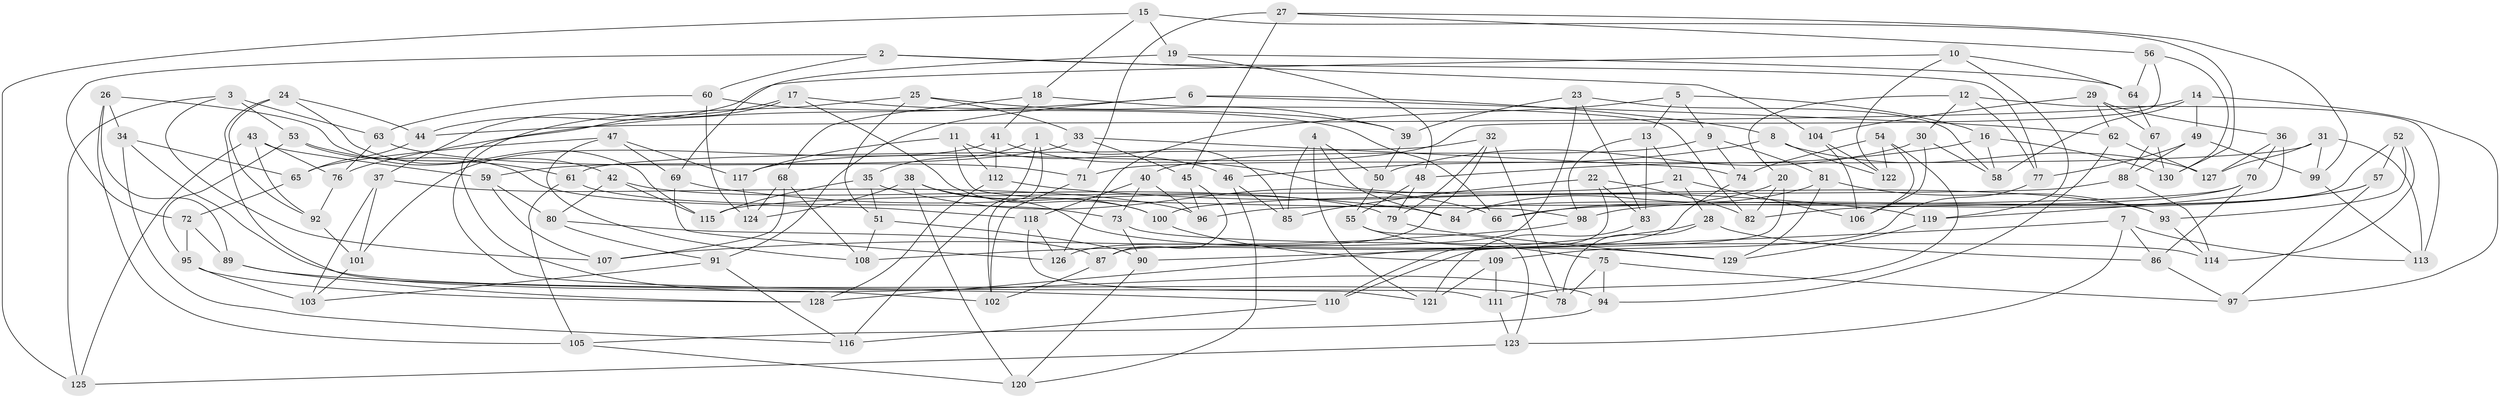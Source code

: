 // coarse degree distribution, {4: 0.8709677419354839, 11: 0.043010752688172046, 12: 0.021505376344086023, 9: 0.010752688172043012, 7: 0.010752688172043012, 10: 0.010752688172043012, 3: 0.021505376344086023, 6: 0.010752688172043012}
// Generated by graph-tools (version 1.1) at 2025/53/03/04/25 22:53:40]
// undirected, 130 vertices, 260 edges
graph export_dot {
  node [color=gray90,style=filled];
  1;
  2;
  3;
  4;
  5;
  6;
  7;
  8;
  9;
  10;
  11;
  12;
  13;
  14;
  15;
  16;
  17;
  18;
  19;
  20;
  21;
  22;
  23;
  24;
  25;
  26;
  27;
  28;
  29;
  30;
  31;
  32;
  33;
  34;
  35;
  36;
  37;
  38;
  39;
  40;
  41;
  42;
  43;
  44;
  45;
  46;
  47;
  48;
  49;
  50;
  51;
  52;
  53;
  54;
  55;
  56;
  57;
  58;
  59;
  60;
  61;
  62;
  63;
  64;
  65;
  66;
  67;
  68;
  69;
  70;
  71;
  72;
  73;
  74;
  75;
  76;
  77;
  78;
  79;
  80;
  81;
  82;
  83;
  84;
  85;
  86;
  87;
  88;
  89;
  90;
  91;
  92;
  93;
  94;
  95;
  96;
  97;
  98;
  99;
  100;
  101;
  102;
  103;
  104;
  105;
  106;
  107;
  108;
  109;
  110;
  111;
  112;
  113;
  114;
  115;
  116;
  117;
  118;
  119;
  120;
  121;
  122;
  123;
  124;
  125;
  126;
  127;
  128;
  129;
  130;
  1 -- 35;
  1 -- 85;
  1 -- 102;
  1 -- 116;
  2 -- 60;
  2 -- 104;
  2 -- 77;
  2 -- 72;
  3 -- 125;
  3 -- 63;
  3 -- 53;
  3 -- 107;
  4 -- 84;
  4 -- 50;
  4 -- 85;
  4 -- 121;
  5 -- 126;
  5 -- 13;
  5 -- 9;
  5 -- 16;
  6 -- 91;
  6 -- 76;
  6 -- 8;
  6 -- 62;
  7 -- 86;
  7 -- 90;
  7 -- 123;
  7 -- 113;
  8 -- 46;
  8 -- 127;
  8 -- 122;
  9 -- 74;
  9 -- 40;
  9 -- 81;
  10 -- 119;
  10 -- 44;
  10 -- 122;
  10 -- 64;
  11 -- 46;
  11 -- 117;
  11 -- 112;
  11 -- 98;
  12 -- 77;
  12 -- 113;
  12 -- 30;
  12 -- 20;
  13 -- 21;
  13 -- 83;
  13 -- 98;
  14 -- 49;
  14 -- 58;
  14 -- 97;
  14 -- 44;
  15 -- 130;
  15 -- 125;
  15 -- 19;
  15 -- 18;
  16 -- 58;
  16 -- 130;
  16 -- 48;
  17 -- 100;
  17 -- 37;
  17 -- 94;
  17 -- 39;
  18 -- 82;
  18 -- 41;
  18 -- 68;
  19 -- 64;
  19 -- 48;
  19 -- 69;
  20 -- 110;
  20 -- 82;
  20 -- 66;
  21 -- 115;
  21 -- 28;
  21 -- 106;
  22 -- 85;
  22 -- 82;
  22 -- 110;
  22 -- 83;
  23 -- 83;
  23 -- 58;
  23 -- 87;
  23 -- 39;
  24 -- 92;
  24 -- 44;
  24 -- 115;
  24 -- 102;
  25 -- 39;
  25 -- 51;
  25 -- 33;
  25 -- 111;
  26 -- 42;
  26 -- 89;
  26 -- 105;
  26 -- 34;
  27 -- 56;
  27 -- 45;
  27 -- 71;
  27 -- 99;
  28 -- 86;
  28 -- 108;
  28 -- 78;
  29 -- 36;
  29 -- 67;
  29 -- 62;
  29 -- 104;
  30 -- 50;
  30 -- 106;
  30 -- 58;
  31 -- 113;
  31 -- 71;
  31 -- 99;
  31 -- 127;
  32 -- 126;
  32 -- 78;
  32 -- 79;
  32 -- 61;
  33 -- 59;
  33 -- 74;
  33 -- 45;
  34 -- 116;
  34 -- 65;
  34 -- 78;
  35 -- 66;
  35 -- 115;
  35 -- 51;
  36 -- 119;
  36 -- 127;
  36 -- 70;
  37 -- 103;
  37 -- 101;
  37 -- 96;
  38 -- 120;
  38 -- 100;
  38 -- 129;
  38 -- 124;
  39 -- 50;
  40 -- 96;
  40 -- 73;
  40 -- 118;
  41 -- 93;
  41 -- 101;
  41 -- 112;
  42 -- 80;
  42 -- 79;
  42 -- 115;
  43 -- 92;
  43 -- 125;
  43 -- 59;
  43 -- 76;
  44 -- 65;
  45 -- 96;
  45 -- 87;
  46 -- 120;
  46 -- 85;
  47 -- 65;
  47 -- 69;
  47 -- 117;
  47 -- 108;
  48 -- 55;
  48 -- 79;
  49 -- 99;
  49 -- 77;
  49 -- 88;
  50 -- 55;
  51 -- 108;
  51 -- 90;
  52 -- 114;
  52 -- 57;
  52 -- 84;
  52 -- 93;
  53 -- 61;
  53 -- 118;
  53 -- 95;
  54 -- 111;
  54 -- 106;
  54 -- 74;
  54 -- 122;
  55 -- 75;
  55 -- 123;
  56 -- 64;
  56 -- 130;
  56 -- 117;
  57 -- 98;
  57 -- 66;
  57 -- 97;
  59 -- 80;
  59 -- 107;
  60 -- 66;
  60 -- 124;
  60 -- 63;
  61 -- 105;
  61 -- 73;
  62 -- 94;
  62 -- 127;
  63 -- 76;
  63 -- 71;
  64 -- 67;
  65 -- 72;
  67 -- 130;
  67 -- 88;
  68 -- 124;
  68 -- 107;
  68 -- 108;
  69 -- 84;
  69 -- 126;
  70 -- 96;
  70 -- 82;
  70 -- 86;
  71 -- 102;
  72 -- 95;
  72 -- 89;
  73 -- 114;
  73 -- 90;
  74 -- 128;
  75 -- 97;
  75 -- 78;
  75 -- 94;
  76 -- 92;
  77 -- 109;
  79 -- 129;
  80 -- 87;
  80 -- 91;
  81 -- 93;
  81 -- 129;
  81 -- 84;
  83 -- 121;
  86 -- 97;
  87 -- 102;
  88 -- 114;
  88 -- 100;
  89 -- 110;
  89 -- 128;
  90 -- 120;
  91 -- 103;
  91 -- 116;
  92 -- 101;
  93 -- 114;
  94 -- 105;
  95 -- 103;
  95 -- 128;
  98 -- 107;
  99 -- 113;
  100 -- 109;
  101 -- 103;
  104 -- 122;
  104 -- 106;
  105 -- 120;
  109 -- 121;
  109 -- 111;
  110 -- 116;
  111 -- 123;
  112 -- 119;
  112 -- 128;
  117 -- 124;
  118 -- 126;
  118 -- 121;
  119 -- 129;
  123 -- 125;
}
